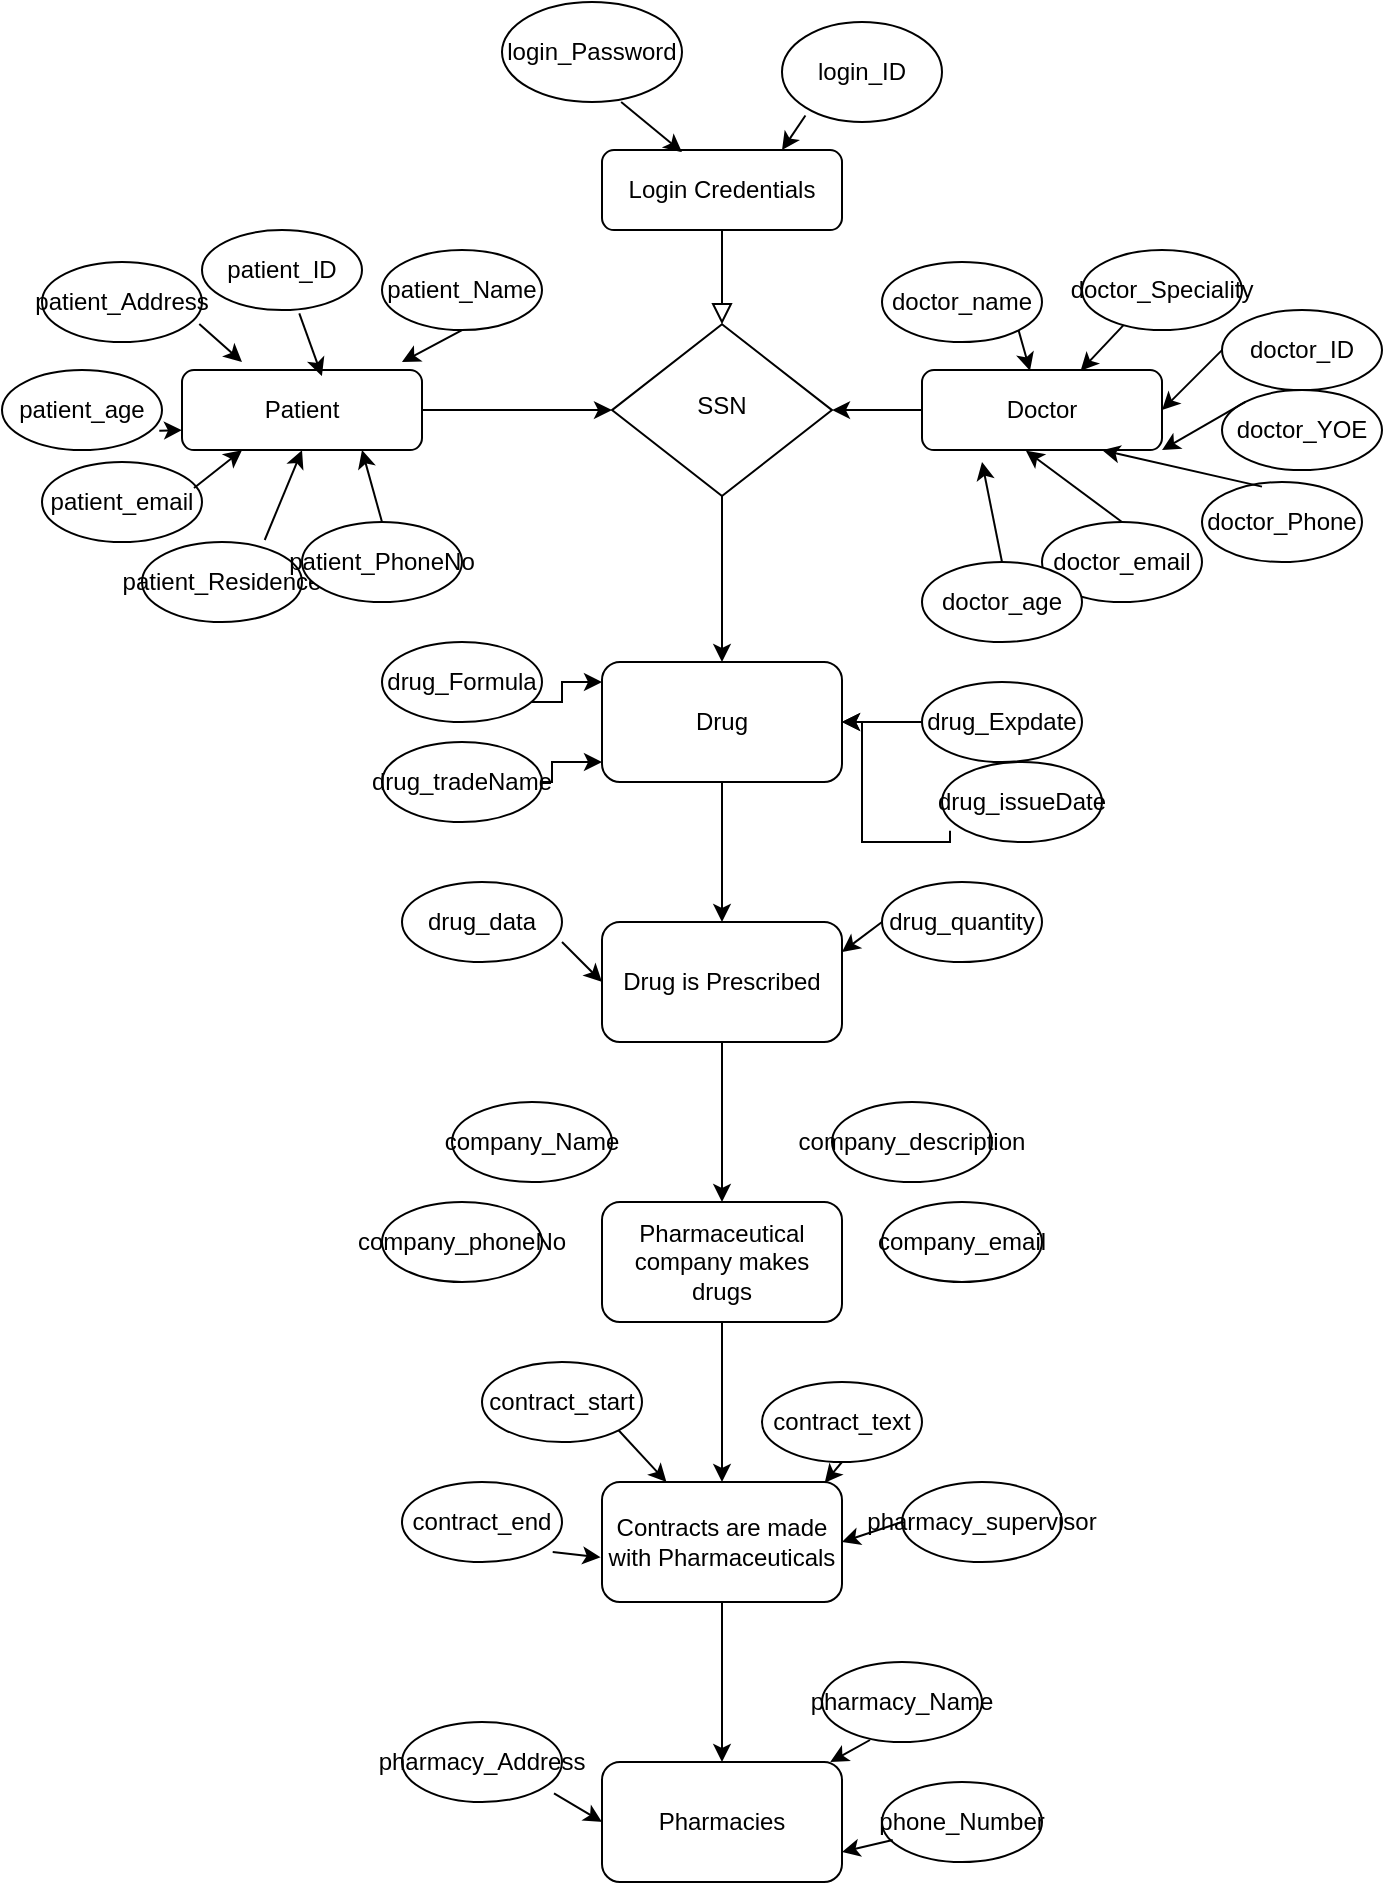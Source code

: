 <mxfile version="21.2.3" type="github">
  <diagram id="C5RBs43oDa-KdzZeNtuy" name="Page-1">
    <mxGraphModel dx="794" dy="405" grid="1" gridSize="10" guides="1" tooltips="1" connect="1" arrows="1" fold="1" page="1" pageScale="1" pageWidth="827" pageHeight="1169" math="0" shadow="0">
      <root>
        <mxCell id="WIyWlLk6GJQsqaUBKTNV-0" />
        <mxCell id="WIyWlLk6GJQsqaUBKTNV-1" parent="WIyWlLk6GJQsqaUBKTNV-0" />
        <mxCell id="WIyWlLk6GJQsqaUBKTNV-2" value="" style="rounded=0;html=1;jettySize=auto;orthogonalLoop=1;fontSize=11;endArrow=block;endFill=0;endSize=8;strokeWidth=1;shadow=0;labelBackgroundColor=none;edgeStyle=orthogonalEdgeStyle;" parent="WIyWlLk6GJQsqaUBKTNV-1" source="WIyWlLk6GJQsqaUBKTNV-3" target="WIyWlLk6GJQsqaUBKTNV-6" edge="1">
          <mxGeometry relative="1" as="geometry" />
        </mxCell>
        <mxCell id="WIyWlLk6GJQsqaUBKTNV-3" value="Login Credentials" style="rounded=1;whiteSpace=wrap;html=1;fontSize=12;glass=0;strokeWidth=1;shadow=0;" parent="WIyWlLk6GJQsqaUBKTNV-1" vertex="1">
          <mxGeometry x="360" y="134.06" width="120" height="40" as="geometry" />
        </mxCell>
        <mxCell id="ljOOy-x7PHQWQbAAuXdc-40" value="" style="edgeStyle=orthogonalEdgeStyle;rounded=0;orthogonalLoop=1;jettySize=auto;html=1;exitX=1;exitY=0.5;exitDx=0;exitDy=0;entryX=0;entryY=0.5;entryDx=0;entryDy=0;" edge="1" parent="WIyWlLk6GJQsqaUBKTNV-1" source="ljOOy-x7PHQWQbAAuXdc-12" target="WIyWlLk6GJQsqaUBKTNV-6">
          <mxGeometry relative="1" as="geometry">
            <mxPoint x="360" y="220" as="targetPoint" />
          </mxGeometry>
        </mxCell>
        <mxCell id="ljOOy-x7PHQWQbAAuXdc-57" value="" style="edgeStyle=orthogonalEdgeStyle;rounded=0;orthogonalLoop=1;jettySize=auto;html=1;" edge="1" parent="WIyWlLk6GJQsqaUBKTNV-1" source="WIyWlLk6GJQsqaUBKTNV-6" target="ljOOy-x7PHQWQbAAuXdc-50">
          <mxGeometry relative="1" as="geometry" />
        </mxCell>
        <mxCell id="WIyWlLk6GJQsqaUBKTNV-6" value="SSN" style="rhombus;whiteSpace=wrap;html=1;shadow=0;fontFamily=Helvetica;fontSize=12;align=center;strokeWidth=1;spacing=6;spacingTop=-4;" parent="WIyWlLk6GJQsqaUBKTNV-1" vertex="1">
          <mxGeometry x="365" y="221.09" width="110" height="85.94" as="geometry" />
        </mxCell>
        <mxCell id="WIyWlLk6GJQsqaUBKTNV-7" value="Doctor" style="rounded=1;whiteSpace=wrap;html=1;fontSize=12;glass=0;strokeWidth=1;shadow=0;" parent="WIyWlLk6GJQsqaUBKTNV-1" vertex="1">
          <mxGeometry x="520" y="244.06" width="120" height="40" as="geometry" />
        </mxCell>
        <mxCell id="ljOOy-x7PHQWQbAAuXdc-1" value="login_Password" style="ellipse;whiteSpace=wrap;html=1;" vertex="1" parent="WIyWlLk6GJQsqaUBKTNV-1">
          <mxGeometry x="310" y="60" width="90" height="50" as="geometry" />
        </mxCell>
        <mxCell id="ljOOy-x7PHQWQbAAuXdc-2" value="login_ID" style="ellipse;whiteSpace=wrap;html=1;" vertex="1" parent="WIyWlLk6GJQsqaUBKTNV-1">
          <mxGeometry x="450" y="70" width="80" height="50" as="geometry" />
        </mxCell>
        <mxCell id="ljOOy-x7PHQWQbAAuXdc-7" value="" style="endArrow=classic;html=1;rounded=0;entryX=0.333;entryY=0.025;entryDx=0;entryDy=0;entryPerimeter=0;" edge="1" parent="WIyWlLk6GJQsqaUBKTNV-1" target="WIyWlLk6GJQsqaUBKTNV-3">
          <mxGeometry width="50" height="50" relative="1" as="geometry">
            <mxPoint x="369.582" y="110.0" as="sourcePoint" />
            <mxPoint x="380" y="144.06" as="targetPoint" />
          </mxGeometry>
        </mxCell>
        <mxCell id="ljOOy-x7PHQWQbAAuXdc-11" value="" style="endArrow=classic;html=1;rounded=0;entryX=0.75;entryY=0;entryDx=0;entryDy=0;exitX=0;exitY=1;exitDx=0;exitDy=0;" edge="1" parent="WIyWlLk6GJQsqaUBKTNV-1" target="WIyWlLk6GJQsqaUBKTNV-3">
          <mxGeometry width="50" height="50" relative="1" as="geometry">
            <mxPoint x="461.716" y="116.738" as="sourcePoint" />
            <mxPoint x="410" y="145.06" as="targetPoint" />
          </mxGeometry>
        </mxCell>
        <mxCell id="ljOOy-x7PHQWQbAAuXdc-12" value="Patient" style="rounded=1;whiteSpace=wrap;html=1;fontSize=12;glass=0;strokeWidth=1;shadow=0;" vertex="1" parent="WIyWlLk6GJQsqaUBKTNV-1">
          <mxGeometry x="150" y="244.06" width="120" height="40" as="geometry" />
        </mxCell>
        <mxCell id="ljOOy-x7PHQWQbAAuXdc-14" value="doctor_YOE" style="ellipse;whiteSpace=wrap;html=1;" vertex="1" parent="WIyWlLk6GJQsqaUBKTNV-1">
          <mxGeometry x="670" y="254.06" width="80" height="40" as="geometry" />
        </mxCell>
        <mxCell id="ljOOy-x7PHQWQbAAuXdc-15" value="patient_Residence" style="ellipse;whiteSpace=wrap;html=1;" vertex="1" parent="WIyWlLk6GJQsqaUBKTNV-1">
          <mxGeometry x="130" y="330" width="80" height="40" as="geometry" />
        </mxCell>
        <mxCell id="ljOOy-x7PHQWQbAAuXdc-16" value="patient_age" style="ellipse;whiteSpace=wrap;html=1;" vertex="1" parent="WIyWlLk6GJQsqaUBKTNV-1">
          <mxGeometry x="60" y="244.06" width="80" height="40" as="geometry" />
        </mxCell>
        <mxCell id="ljOOy-x7PHQWQbAAuXdc-17" value="patient_email" style="ellipse;whiteSpace=wrap;html=1;" vertex="1" parent="WIyWlLk6GJQsqaUBKTNV-1">
          <mxGeometry x="80" y="290" width="80" height="40" as="geometry" />
        </mxCell>
        <mxCell id="ljOOy-x7PHQWQbAAuXdc-18" value="patient_Address" style="ellipse;whiteSpace=wrap;html=1;" vertex="1" parent="WIyWlLk6GJQsqaUBKTNV-1">
          <mxGeometry x="80" y="190" width="80" height="40" as="geometry" />
        </mxCell>
        <mxCell id="ljOOy-x7PHQWQbAAuXdc-19" value="patient_ID" style="ellipse;whiteSpace=wrap;html=1;" vertex="1" parent="WIyWlLk6GJQsqaUBKTNV-1">
          <mxGeometry x="160" y="174.06" width="80" height="40" as="geometry" />
        </mxCell>
        <mxCell id="ljOOy-x7PHQWQbAAuXdc-20" value="patient_Name" style="ellipse;whiteSpace=wrap;html=1;" vertex="1" parent="WIyWlLk6GJQsqaUBKTNV-1">
          <mxGeometry x="250" y="184.06" width="80" height="40" as="geometry" />
        </mxCell>
        <mxCell id="ljOOy-x7PHQWQbAAuXdc-21" value="" style="edgeStyle=none;orthogonalLoop=1;jettySize=auto;html=1;rounded=0;entryX=0.583;entryY=0.074;entryDx=0;entryDy=0;exitX=0.608;exitY=1.04;exitDx=0;exitDy=0;exitPerimeter=0;entryPerimeter=0;" edge="1" parent="WIyWlLk6GJQsqaUBKTNV-1" source="ljOOy-x7PHQWQbAAuXdc-19" target="ljOOy-x7PHQWQbAAuXdc-12">
          <mxGeometry width="100" relative="1" as="geometry">
            <mxPoint x="200" y="130" as="sourcePoint" />
            <mxPoint x="300" y="130" as="targetPoint" />
            <Array as="points" />
          </mxGeometry>
        </mxCell>
        <mxCell id="ljOOy-x7PHQWQbAAuXdc-22" value="" style="edgeStyle=none;orthogonalLoop=1;jettySize=auto;html=1;rounded=0;exitX=0.983;exitY=0.775;exitDx=0;exitDy=0;exitPerimeter=0;" edge="1" parent="WIyWlLk6GJQsqaUBKTNV-1" source="ljOOy-x7PHQWQbAAuXdc-18">
          <mxGeometry width="100" relative="1" as="geometry">
            <mxPoint x="228" y="225" as="sourcePoint" />
            <mxPoint x="180" y="240" as="targetPoint" />
            <Array as="points" />
          </mxGeometry>
        </mxCell>
        <mxCell id="ljOOy-x7PHQWQbAAuXdc-23" value="" style="edgeStyle=none;orthogonalLoop=1;jettySize=auto;html=1;rounded=0;exitX=0.5;exitY=1;exitDx=0;exitDy=0;" edge="1" parent="WIyWlLk6GJQsqaUBKTNV-1" source="ljOOy-x7PHQWQbAAuXdc-20">
          <mxGeometry width="100" relative="1" as="geometry">
            <mxPoint x="238" y="235" as="sourcePoint" />
            <mxPoint x="260" y="240" as="targetPoint" />
            <Array as="points" />
          </mxGeometry>
        </mxCell>
        <mxCell id="ljOOy-x7PHQWQbAAuXdc-24" value="" style="edgeStyle=none;orthogonalLoop=1;jettySize=auto;html=1;rounded=0;exitX=0.983;exitY=0.757;exitDx=0;exitDy=0;exitPerimeter=0;entryX=0;entryY=0.75;entryDx=0;entryDy=0;" edge="1" parent="WIyWlLk6GJQsqaUBKTNV-1" source="ljOOy-x7PHQWQbAAuXdc-16" target="ljOOy-x7PHQWQbAAuXdc-12">
          <mxGeometry width="100" relative="1" as="geometry">
            <mxPoint x="300" y="234" as="sourcePoint" />
            <mxPoint x="270" y="250" as="targetPoint" />
            <Array as="points" />
          </mxGeometry>
        </mxCell>
        <mxCell id="ljOOy-x7PHQWQbAAuXdc-25" value="" style="edgeStyle=none;orthogonalLoop=1;jettySize=auto;html=1;rounded=0;exitX=0.95;exitY=0.325;exitDx=0;exitDy=0;exitPerimeter=0;entryX=0.25;entryY=1;entryDx=0;entryDy=0;" edge="1" parent="WIyWlLk6GJQsqaUBKTNV-1" source="ljOOy-x7PHQWQbAAuXdc-17" target="ljOOy-x7PHQWQbAAuXdc-12">
          <mxGeometry width="100" relative="1" as="geometry">
            <mxPoint x="310" y="244" as="sourcePoint" />
            <mxPoint x="190" y="290" as="targetPoint" />
            <Array as="points" />
          </mxGeometry>
        </mxCell>
        <mxCell id="ljOOy-x7PHQWQbAAuXdc-26" value="" style="edgeStyle=none;orthogonalLoop=1;jettySize=auto;html=1;rounded=0;exitX=0.767;exitY=-0.025;exitDx=0;exitDy=0;exitPerimeter=0;entryX=0.5;entryY=1;entryDx=0;entryDy=0;" edge="1" parent="WIyWlLk6GJQsqaUBKTNV-1" source="ljOOy-x7PHQWQbAAuXdc-15" target="ljOOy-x7PHQWQbAAuXdc-12">
          <mxGeometry width="100" relative="1" as="geometry">
            <mxPoint x="320" y="254" as="sourcePoint" />
            <mxPoint x="290" y="270" as="targetPoint" />
            <Array as="points" />
          </mxGeometry>
        </mxCell>
        <mxCell id="ljOOy-x7PHQWQbAAuXdc-28" value="doctor_ID" style="ellipse;whiteSpace=wrap;html=1;" vertex="1" parent="WIyWlLk6GJQsqaUBKTNV-1">
          <mxGeometry x="670" y="214.06" width="80" height="40" as="geometry" />
        </mxCell>
        <mxCell id="ljOOy-x7PHQWQbAAuXdc-29" value="doctor_Speciality" style="ellipse;whiteSpace=wrap;html=1;" vertex="1" parent="WIyWlLk6GJQsqaUBKTNV-1">
          <mxGeometry x="600" y="184.06" width="80" height="40" as="geometry" />
        </mxCell>
        <mxCell id="ljOOy-x7PHQWQbAAuXdc-30" value="doctor_name" style="ellipse;whiteSpace=wrap;html=1;" vertex="1" parent="WIyWlLk6GJQsqaUBKTNV-1">
          <mxGeometry x="500" y="190" width="80" height="40" as="geometry" />
        </mxCell>
        <mxCell id="ljOOy-x7PHQWQbAAuXdc-31" value="doctor_email" style="ellipse;whiteSpace=wrap;html=1;" vertex="1" parent="WIyWlLk6GJQsqaUBKTNV-1">
          <mxGeometry x="580" y="320" width="80" height="40" as="geometry" />
        </mxCell>
        <mxCell id="ljOOy-x7PHQWQbAAuXdc-32" value="doctor_age" style="ellipse;whiteSpace=wrap;html=1;" vertex="1" parent="WIyWlLk6GJQsqaUBKTNV-1">
          <mxGeometry x="520" y="340" width="80" height="40" as="geometry" />
        </mxCell>
        <mxCell id="ljOOy-x7PHQWQbAAuXdc-33" value="" style="edgeStyle=none;orthogonalLoop=1;jettySize=auto;html=1;rounded=0;entryX=0.45;entryY=0.007;entryDx=0;entryDy=0;entryPerimeter=0;exitX=1;exitY=1;exitDx=0;exitDy=0;" edge="1" parent="WIyWlLk6GJQsqaUBKTNV-1" source="ljOOy-x7PHQWQbAAuXdc-30" target="WIyWlLk6GJQsqaUBKTNV-7">
          <mxGeometry width="100" relative="1" as="geometry">
            <mxPoint x="540" y="150" as="sourcePoint" />
            <mxPoint x="640" y="150" as="targetPoint" />
            <Array as="points" />
          </mxGeometry>
        </mxCell>
        <mxCell id="ljOOy-x7PHQWQbAAuXdc-34" value="" style="edgeStyle=none;orthogonalLoop=1;jettySize=auto;html=1;rounded=0;entryX=0.661;entryY=0.007;entryDx=0;entryDy=0;entryPerimeter=0;exitX=0.258;exitY=0.94;exitDx=0;exitDy=0;exitPerimeter=0;" edge="1" parent="WIyWlLk6GJQsqaUBKTNV-1" source="ljOOy-x7PHQWQbAAuXdc-29" target="WIyWlLk6GJQsqaUBKTNV-7">
          <mxGeometry width="100" relative="1" as="geometry">
            <mxPoint x="578" y="234" as="sourcePoint" />
            <mxPoint x="584" y="254" as="targetPoint" />
            <Array as="points" />
          </mxGeometry>
        </mxCell>
        <mxCell id="ljOOy-x7PHQWQbAAuXdc-35" value="" style="edgeStyle=none;orthogonalLoop=1;jettySize=auto;html=1;rounded=0;entryX=1;entryY=0.5;entryDx=0;entryDy=0;exitX=0;exitY=0.5;exitDx=0;exitDy=0;" edge="1" parent="WIyWlLk6GJQsqaUBKTNV-1" source="ljOOy-x7PHQWQbAAuXdc-28" target="WIyWlLk6GJQsqaUBKTNV-7">
          <mxGeometry width="100" relative="1" as="geometry">
            <mxPoint x="588" y="244" as="sourcePoint" />
            <mxPoint x="594" y="264" as="targetPoint" />
            <Array as="points" />
          </mxGeometry>
        </mxCell>
        <mxCell id="ljOOy-x7PHQWQbAAuXdc-36" value="" style="edgeStyle=none;orthogonalLoop=1;jettySize=auto;html=1;rounded=0;exitX=0.5;exitY=0;exitDx=0;exitDy=0;entryX=0.433;entryY=1.007;entryDx=0;entryDy=0;entryPerimeter=0;" edge="1" parent="WIyWlLk6GJQsqaUBKTNV-1" source="ljOOy-x7PHQWQbAAuXdc-31" target="WIyWlLk6GJQsqaUBKTNV-7">
          <mxGeometry width="100" relative="1" as="geometry">
            <mxPoint x="598" y="254" as="sourcePoint" />
            <mxPoint x="598" y="280" as="targetPoint" />
            <Array as="points" />
          </mxGeometry>
        </mxCell>
        <mxCell id="ljOOy-x7PHQWQbAAuXdc-37" value="" style="edgeStyle=none;orthogonalLoop=1;jettySize=auto;html=1;rounded=0;exitX=0.5;exitY=0;exitDx=0;exitDy=0;" edge="1" parent="WIyWlLk6GJQsqaUBKTNV-1" source="ljOOy-x7PHQWQbAAuXdc-32">
          <mxGeometry width="100" relative="1" as="geometry">
            <mxPoint x="608" y="264" as="sourcePoint" />
            <mxPoint x="550" y="290" as="targetPoint" />
            <Array as="points" />
          </mxGeometry>
        </mxCell>
        <mxCell id="ljOOy-x7PHQWQbAAuXdc-38" value="" style="edgeStyle=none;orthogonalLoop=1;jettySize=auto;html=1;rounded=0;entryX=1;entryY=1;entryDx=0;entryDy=0;exitX=0;exitY=0;exitDx=0;exitDy=0;" edge="1" parent="WIyWlLk6GJQsqaUBKTNV-1" source="ljOOy-x7PHQWQbAAuXdc-14" target="WIyWlLk6GJQsqaUBKTNV-7">
          <mxGeometry width="100" relative="1" as="geometry">
            <mxPoint x="618" y="274" as="sourcePoint" />
            <mxPoint x="624" y="294" as="targetPoint" />
            <Array as="points" />
          </mxGeometry>
        </mxCell>
        <mxCell id="ljOOy-x7PHQWQbAAuXdc-42" value="patient_PhoneNo" style="ellipse;whiteSpace=wrap;html=1;" vertex="1" parent="WIyWlLk6GJQsqaUBKTNV-1">
          <mxGeometry x="210" y="320" width="80" height="40" as="geometry" />
        </mxCell>
        <mxCell id="ljOOy-x7PHQWQbAAuXdc-43" value="" style="edgeStyle=none;orthogonalLoop=1;jettySize=auto;html=1;rounded=0;exitX=0.5;exitY=0;exitDx=0;exitDy=0;entryX=0.75;entryY=1;entryDx=0;entryDy=0;" edge="1" parent="WIyWlLk6GJQsqaUBKTNV-1" source="ljOOy-x7PHQWQbAAuXdc-42" target="ljOOy-x7PHQWQbAAuXdc-12">
          <mxGeometry width="100" relative="1" as="geometry">
            <mxPoint x="300" y="234" as="sourcePoint" />
            <mxPoint x="270" y="250" as="targetPoint" />
            <Array as="points" />
          </mxGeometry>
        </mxCell>
        <mxCell id="ljOOy-x7PHQWQbAAuXdc-44" value="doctor_Phone" style="ellipse;whiteSpace=wrap;html=1;" vertex="1" parent="WIyWlLk6GJQsqaUBKTNV-1">
          <mxGeometry x="660" y="300" width="80" height="40" as="geometry" />
        </mxCell>
        <mxCell id="ljOOy-x7PHQWQbAAuXdc-45" value="" style="edgeStyle=none;orthogonalLoop=1;jettySize=auto;html=1;rounded=0;exitX=0.375;exitY=0.058;exitDx=0;exitDy=0;entryX=0.75;entryY=1;entryDx=0;entryDy=0;exitPerimeter=0;" edge="1" parent="WIyWlLk6GJQsqaUBKTNV-1" source="ljOOy-x7PHQWQbAAuXdc-44" target="WIyWlLk6GJQsqaUBKTNV-7">
          <mxGeometry width="100" relative="1" as="geometry">
            <mxPoint x="570" y="330" as="sourcePoint" />
            <mxPoint x="582" y="294" as="targetPoint" />
            <Array as="points" />
          </mxGeometry>
        </mxCell>
        <mxCell id="ljOOy-x7PHQWQbAAuXdc-64" value="" style="edgeStyle=orthogonalEdgeStyle;rounded=0;orthogonalLoop=1;jettySize=auto;html=1;" edge="1" parent="WIyWlLk6GJQsqaUBKTNV-1" source="ljOOy-x7PHQWQbAAuXdc-50">
          <mxGeometry relative="1" as="geometry">
            <mxPoint x="420" y="520" as="targetPoint" />
          </mxGeometry>
        </mxCell>
        <mxCell id="ljOOy-x7PHQWQbAAuXdc-50" value="Drug" style="rounded=1;whiteSpace=wrap;html=1;" vertex="1" parent="WIyWlLk6GJQsqaUBKTNV-1">
          <mxGeometry x="360" y="390" width="120" height="60" as="geometry" />
        </mxCell>
        <mxCell id="ljOOy-x7PHQWQbAAuXdc-58" value="" style="edgeStyle=orthogonalEdgeStyle;rounded=0;orthogonalLoop=1;jettySize=auto;html=1;" edge="1" parent="WIyWlLk6GJQsqaUBKTNV-1" source="ljOOy-x7PHQWQbAAuXdc-53" target="ljOOy-x7PHQWQbAAuXdc-50">
          <mxGeometry relative="1" as="geometry" />
        </mxCell>
        <mxCell id="ljOOy-x7PHQWQbAAuXdc-53" value="drug_Expdate" style="ellipse;whiteSpace=wrap;html=1;" vertex="1" parent="WIyWlLk6GJQsqaUBKTNV-1">
          <mxGeometry x="520" y="400" width="80" height="40" as="geometry" />
        </mxCell>
        <mxCell id="ljOOy-x7PHQWQbAAuXdc-61" value="" style="edgeStyle=orthogonalEdgeStyle;rounded=0;orthogonalLoop=1;jettySize=auto;html=1;" edge="1" parent="WIyWlLk6GJQsqaUBKTNV-1" source="ljOOy-x7PHQWQbAAuXdc-54" target="ljOOy-x7PHQWQbAAuXdc-50">
          <mxGeometry relative="1" as="geometry">
            <Array as="points">
              <mxPoint x="340" y="410" />
              <mxPoint x="340" y="400" />
            </Array>
          </mxGeometry>
        </mxCell>
        <mxCell id="ljOOy-x7PHQWQbAAuXdc-54" value="drug_Formula" style="ellipse;whiteSpace=wrap;html=1;" vertex="1" parent="WIyWlLk6GJQsqaUBKTNV-1">
          <mxGeometry x="250" y="380" width="80" height="40" as="geometry" />
        </mxCell>
        <mxCell id="ljOOy-x7PHQWQbAAuXdc-60" value="" style="edgeStyle=orthogonalEdgeStyle;rounded=0;orthogonalLoop=1;jettySize=auto;html=1;" edge="1" parent="WIyWlLk6GJQsqaUBKTNV-1" source="ljOOy-x7PHQWQbAAuXdc-55" target="ljOOy-x7PHQWQbAAuXdc-50">
          <mxGeometry relative="1" as="geometry">
            <Array as="points">
              <mxPoint x="335" y="450" />
              <mxPoint x="335" y="440" />
            </Array>
          </mxGeometry>
        </mxCell>
        <mxCell id="ljOOy-x7PHQWQbAAuXdc-55" value="drug_tradeName" style="ellipse;whiteSpace=wrap;html=1;" vertex="1" parent="WIyWlLk6GJQsqaUBKTNV-1">
          <mxGeometry x="250" y="430" width="80" height="40" as="geometry" />
        </mxCell>
        <mxCell id="ljOOy-x7PHQWQbAAuXdc-59" value="" style="edgeStyle=orthogonalEdgeStyle;rounded=0;orthogonalLoop=1;jettySize=auto;html=1;exitX=0.05;exitY=0.858;exitDx=0;exitDy=0;exitPerimeter=0;" edge="1" parent="WIyWlLk6GJQsqaUBKTNV-1" source="ljOOy-x7PHQWQbAAuXdc-56" target="ljOOy-x7PHQWQbAAuXdc-50">
          <mxGeometry relative="1" as="geometry">
            <Array as="points">
              <mxPoint x="534" y="480" />
              <mxPoint x="490" y="480" />
              <mxPoint x="490" y="420" />
            </Array>
          </mxGeometry>
        </mxCell>
        <mxCell id="ljOOy-x7PHQWQbAAuXdc-56" value="drug_issueDate" style="ellipse;whiteSpace=wrap;html=1;" vertex="1" parent="WIyWlLk6GJQsqaUBKTNV-1">
          <mxGeometry x="530" y="440" width="80" height="40" as="geometry" />
        </mxCell>
        <mxCell id="ljOOy-x7PHQWQbAAuXdc-62" value="" style="endArrow=classic;html=1;rounded=0;entryX=1;entryY=0.5;entryDx=0;entryDy=0;exitX=0;exitY=0.5;exitDx=0;exitDy=0;" edge="1" parent="WIyWlLk6GJQsqaUBKTNV-1" source="WIyWlLk6GJQsqaUBKTNV-7" target="WIyWlLk6GJQsqaUBKTNV-6">
          <mxGeometry width="50" height="50" relative="1" as="geometry">
            <mxPoint x="430" y="380" as="sourcePoint" />
            <mxPoint x="480" y="330" as="targetPoint" />
          </mxGeometry>
        </mxCell>
        <mxCell id="ljOOy-x7PHQWQbAAuXdc-71" value="" style="edgeStyle=orthogonalEdgeStyle;rounded=0;orthogonalLoop=1;jettySize=auto;html=1;" edge="1" parent="WIyWlLk6GJQsqaUBKTNV-1" source="ljOOy-x7PHQWQbAAuXdc-65" target="ljOOy-x7PHQWQbAAuXdc-70">
          <mxGeometry relative="1" as="geometry" />
        </mxCell>
        <mxCell id="ljOOy-x7PHQWQbAAuXdc-65" value="Drug is Prescribed" style="rounded=1;whiteSpace=wrap;html=1;" vertex="1" parent="WIyWlLk6GJQsqaUBKTNV-1">
          <mxGeometry x="360" y="520" width="120" height="60" as="geometry" />
        </mxCell>
        <mxCell id="ljOOy-x7PHQWQbAAuXdc-66" value="drug_data" style="ellipse;whiteSpace=wrap;html=1;" vertex="1" parent="WIyWlLk6GJQsqaUBKTNV-1">
          <mxGeometry x="260" y="500" width="80" height="40" as="geometry" />
        </mxCell>
        <mxCell id="ljOOy-x7PHQWQbAAuXdc-67" value="drug_quantity" style="ellipse;whiteSpace=wrap;html=1;" vertex="1" parent="WIyWlLk6GJQsqaUBKTNV-1">
          <mxGeometry x="500" y="500" width="80" height="40" as="geometry" />
        </mxCell>
        <mxCell id="ljOOy-x7PHQWQbAAuXdc-68" value="" style="endArrow=classic;html=1;rounded=0;entryX=0;entryY=0.5;entryDx=0;entryDy=0;exitX=1;exitY=0.75;exitDx=0;exitDy=0;exitPerimeter=0;" edge="1" parent="WIyWlLk6GJQsqaUBKTNV-1" source="ljOOy-x7PHQWQbAAuXdc-66" target="ljOOy-x7PHQWQbAAuXdc-65">
          <mxGeometry width="50" height="50" relative="1" as="geometry">
            <mxPoint x="440" y="420" as="sourcePoint" />
            <mxPoint x="490" y="370" as="targetPoint" />
          </mxGeometry>
        </mxCell>
        <mxCell id="ljOOy-x7PHQWQbAAuXdc-69" value="" style="endArrow=classic;html=1;rounded=0;entryX=1;entryY=0.25;entryDx=0;entryDy=0;exitX=0;exitY=0.5;exitDx=0;exitDy=0;" edge="1" parent="WIyWlLk6GJQsqaUBKTNV-1" source="ljOOy-x7PHQWQbAAuXdc-67" target="ljOOy-x7PHQWQbAAuXdc-65">
          <mxGeometry width="50" height="50" relative="1" as="geometry">
            <mxPoint x="440" y="420" as="sourcePoint" />
            <mxPoint x="490" y="370" as="targetPoint" />
            <Array as="points">
              <mxPoint x="480" y="535" />
            </Array>
          </mxGeometry>
        </mxCell>
        <mxCell id="ljOOy-x7PHQWQbAAuXdc-78" value="" style="edgeStyle=orthogonalEdgeStyle;rounded=0;orthogonalLoop=1;jettySize=auto;html=1;" edge="1" parent="WIyWlLk6GJQsqaUBKTNV-1" source="ljOOy-x7PHQWQbAAuXdc-70" target="ljOOy-x7PHQWQbAAuXdc-77">
          <mxGeometry relative="1" as="geometry" />
        </mxCell>
        <mxCell id="ljOOy-x7PHQWQbAAuXdc-70" value="Pharmaceutical company makes drugs" style="whiteSpace=wrap;html=1;rounded=1;" vertex="1" parent="WIyWlLk6GJQsqaUBKTNV-1">
          <mxGeometry x="360" y="660" width="120" height="60" as="geometry" />
        </mxCell>
        <mxCell id="ljOOy-x7PHQWQbAAuXdc-72" value="company_description" style="ellipse;whiteSpace=wrap;html=1;" vertex="1" parent="WIyWlLk6GJQsqaUBKTNV-1">
          <mxGeometry x="475" y="610" width="80" height="40" as="geometry" />
        </mxCell>
        <mxCell id="ljOOy-x7PHQWQbAAuXdc-73" value="company_Name" style="ellipse;whiteSpace=wrap;html=1;" vertex="1" parent="WIyWlLk6GJQsqaUBKTNV-1">
          <mxGeometry x="285" y="610" width="80" height="40" as="geometry" />
        </mxCell>
        <mxCell id="ljOOy-x7PHQWQbAAuXdc-74" value="company_phoneNo" style="ellipse;whiteSpace=wrap;html=1;" vertex="1" parent="WIyWlLk6GJQsqaUBKTNV-1">
          <mxGeometry x="250" y="660" width="80" height="40" as="geometry" />
        </mxCell>
        <mxCell id="ljOOy-x7PHQWQbAAuXdc-75" value="company_email" style="ellipse;whiteSpace=wrap;html=1;" vertex="1" parent="WIyWlLk6GJQsqaUBKTNV-1">
          <mxGeometry x="500" y="660" width="80" height="40" as="geometry" />
        </mxCell>
        <mxCell id="ljOOy-x7PHQWQbAAuXdc-84" value="" style="edgeStyle=orthogonalEdgeStyle;rounded=0;orthogonalLoop=1;jettySize=auto;html=1;" edge="1" parent="WIyWlLk6GJQsqaUBKTNV-1" source="ljOOy-x7PHQWQbAAuXdc-77" target="ljOOy-x7PHQWQbAAuXdc-83">
          <mxGeometry relative="1" as="geometry" />
        </mxCell>
        <mxCell id="ljOOy-x7PHQWQbAAuXdc-77" value="Contracts are made with Pharmaceuticals" style="whiteSpace=wrap;html=1;rounded=1;" vertex="1" parent="WIyWlLk6GJQsqaUBKTNV-1">
          <mxGeometry x="360" y="800" width="120" height="60" as="geometry" />
        </mxCell>
        <mxCell id="ljOOy-x7PHQWQbAAuXdc-79" value="contract_end" style="ellipse;whiteSpace=wrap;html=1;" vertex="1" parent="WIyWlLk6GJQsqaUBKTNV-1">
          <mxGeometry x="260" y="800" width="80" height="40" as="geometry" />
        </mxCell>
        <mxCell id="ljOOy-x7PHQWQbAAuXdc-80" value="contract_start" style="ellipse;whiteSpace=wrap;html=1;" vertex="1" parent="WIyWlLk6GJQsqaUBKTNV-1">
          <mxGeometry x="300" y="740" width="80" height="40" as="geometry" />
        </mxCell>
        <mxCell id="ljOOy-x7PHQWQbAAuXdc-81" value="contract_text" style="ellipse;whiteSpace=wrap;html=1;" vertex="1" parent="WIyWlLk6GJQsqaUBKTNV-1">
          <mxGeometry x="440" y="750" width="80" height="40" as="geometry" />
        </mxCell>
        <mxCell id="ljOOy-x7PHQWQbAAuXdc-82" value="pharmacy_supervisor" style="ellipse;whiteSpace=wrap;html=1;" vertex="1" parent="WIyWlLk6GJQsqaUBKTNV-1">
          <mxGeometry x="510" y="800" width="80" height="40" as="geometry" />
        </mxCell>
        <mxCell id="ljOOy-x7PHQWQbAAuXdc-83" value="Pharmacies" style="whiteSpace=wrap;html=1;rounded=1;" vertex="1" parent="WIyWlLk6GJQsqaUBKTNV-1">
          <mxGeometry x="360" y="940" width="120" height="60" as="geometry" />
        </mxCell>
        <mxCell id="ljOOy-x7PHQWQbAAuXdc-85" value="phone_Number" style="ellipse;whiteSpace=wrap;html=1;" vertex="1" parent="WIyWlLk6GJQsqaUBKTNV-1">
          <mxGeometry x="500" y="950" width="80" height="40" as="geometry" />
        </mxCell>
        <mxCell id="ljOOy-x7PHQWQbAAuXdc-86" value="pharmacy_Address" style="ellipse;whiteSpace=wrap;html=1;" vertex="1" parent="WIyWlLk6GJQsqaUBKTNV-1">
          <mxGeometry x="260" y="920" width="80" height="40" as="geometry" />
        </mxCell>
        <mxCell id="ljOOy-x7PHQWQbAAuXdc-87" value="pharmacy_Name" style="ellipse;whiteSpace=wrap;html=1;" vertex="1" parent="WIyWlLk6GJQsqaUBKTNV-1">
          <mxGeometry x="470" y="890" width="80" height="40" as="geometry" />
        </mxCell>
        <mxCell id="ljOOy-x7PHQWQbAAuXdc-88" value="" style="endArrow=classic;html=1;rounded=0;entryX=0.928;entryY=0.006;entryDx=0;entryDy=0;exitX=0.5;exitY=1;exitDx=0;exitDy=0;entryPerimeter=0;" edge="1" parent="WIyWlLk6GJQsqaUBKTNV-1" source="ljOOy-x7PHQWQbAAuXdc-81" target="ljOOy-x7PHQWQbAAuXdc-77">
          <mxGeometry width="50" height="50" relative="1" as="geometry">
            <mxPoint x="590" y="900" as="sourcePoint" />
            <mxPoint x="640" y="850" as="targetPoint" />
          </mxGeometry>
        </mxCell>
        <mxCell id="ljOOy-x7PHQWQbAAuXdc-89" value="" style="endArrow=classic;html=1;rounded=0;exitX=1;exitY=1;exitDx=0;exitDy=0;" edge="1" parent="WIyWlLk6GJQsqaUBKTNV-1" source="ljOOy-x7PHQWQbAAuXdc-80" target="ljOOy-x7PHQWQbAAuXdc-77">
          <mxGeometry width="50" height="50" relative="1" as="geometry">
            <mxPoint x="520" y="800" as="sourcePoint" />
            <mxPoint x="490" y="810" as="targetPoint" />
          </mxGeometry>
        </mxCell>
        <mxCell id="ljOOy-x7PHQWQbAAuXdc-90" value="" style="endArrow=classic;html=1;rounded=0;entryX=1;entryY=0.5;entryDx=0;entryDy=0;exitX=0;exitY=0.5;exitDx=0;exitDy=0;" edge="1" parent="WIyWlLk6GJQsqaUBKTNV-1" source="ljOOy-x7PHQWQbAAuXdc-82" target="ljOOy-x7PHQWQbAAuXdc-77">
          <mxGeometry width="50" height="50" relative="1" as="geometry">
            <mxPoint x="530" y="810" as="sourcePoint" />
            <mxPoint x="500" y="820" as="targetPoint" />
          </mxGeometry>
        </mxCell>
        <mxCell id="ljOOy-x7PHQWQbAAuXdc-91" value="" style="endArrow=classic;html=1;rounded=0;entryX=-0.006;entryY=0.628;entryDx=0;entryDy=0;exitX=0.942;exitY=0.875;exitDx=0;exitDy=0;entryPerimeter=0;exitPerimeter=0;" edge="1" parent="WIyWlLk6GJQsqaUBKTNV-1" source="ljOOy-x7PHQWQbAAuXdc-79" target="ljOOy-x7PHQWQbAAuXdc-77">
          <mxGeometry width="50" height="50" relative="1" as="geometry">
            <mxPoint x="540" y="820" as="sourcePoint" />
            <mxPoint x="510" y="830" as="targetPoint" />
          </mxGeometry>
        </mxCell>
        <mxCell id="ljOOy-x7PHQWQbAAuXdc-92" value="" style="endArrow=classic;html=1;rounded=0;entryX=0;entryY=0.5;entryDx=0;entryDy=0;exitX=0.95;exitY=0.892;exitDx=0;exitDy=0;exitPerimeter=0;" edge="1" parent="WIyWlLk6GJQsqaUBKTNV-1" source="ljOOy-x7PHQWQbAAuXdc-86" target="ljOOy-x7PHQWQbAAuXdc-83">
          <mxGeometry width="50" height="50" relative="1" as="geometry">
            <mxPoint x="550" y="830" as="sourcePoint" />
            <mxPoint x="520" y="840" as="targetPoint" />
          </mxGeometry>
        </mxCell>
        <mxCell id="ljOOy-x7PHQWQbAAuXdc-93" value="" style="endArrow=classic;html=1;rounded=0;entryX=1;entryY=0.75;entryDx=0;entryDy=0;exitX=0.067;exitY=0.725;exitDx=0;exitDy=0;exitPerimeter=0;" edge="1" parent="WIyWlLk6GJQsqaUBKTNV-1" source="ljOOy-x7PHQWQbAAuXdc-85" target="ljOOy-x7PHQWQbAAuXdc-83">
          <mxGeometry width="50" height="50" relative="1" as="geometry">
            <mxPoint x="560" y="840" as="sourcePoint" />
            <mxPoint x="530" y="850" as="targetPoint" />
          </mxGeometry>
        </mxCell>
        <mxCell id="ljOOy-x7PHQWQbAAuXdc-94" value="" style="endArrow=classic;html=1;rounded=0;exitX=0.3;exitY=0.975;exitDx=0;exitDy=0;exitPerimeter=0;" edge="1" parent="WIyWlLk6GJQsqaUBKTNV-1" source="ljOOy-x7PHQWQbAAuXdc-87" target="ljOOy-x7PHQWQbAAuXdc-83">
          <mxGeometry width="50" height="50" relative="1" as="geometry">
            <mxPoint x="570" y="850" as="sourcePoint" />
            <mxPoint x="540" y="860" as="targetPoint" />
          </mxGeometry>
        </mxCell>
      </root>
    </mxGraphModel>
  </diagram>
</mxfile>
